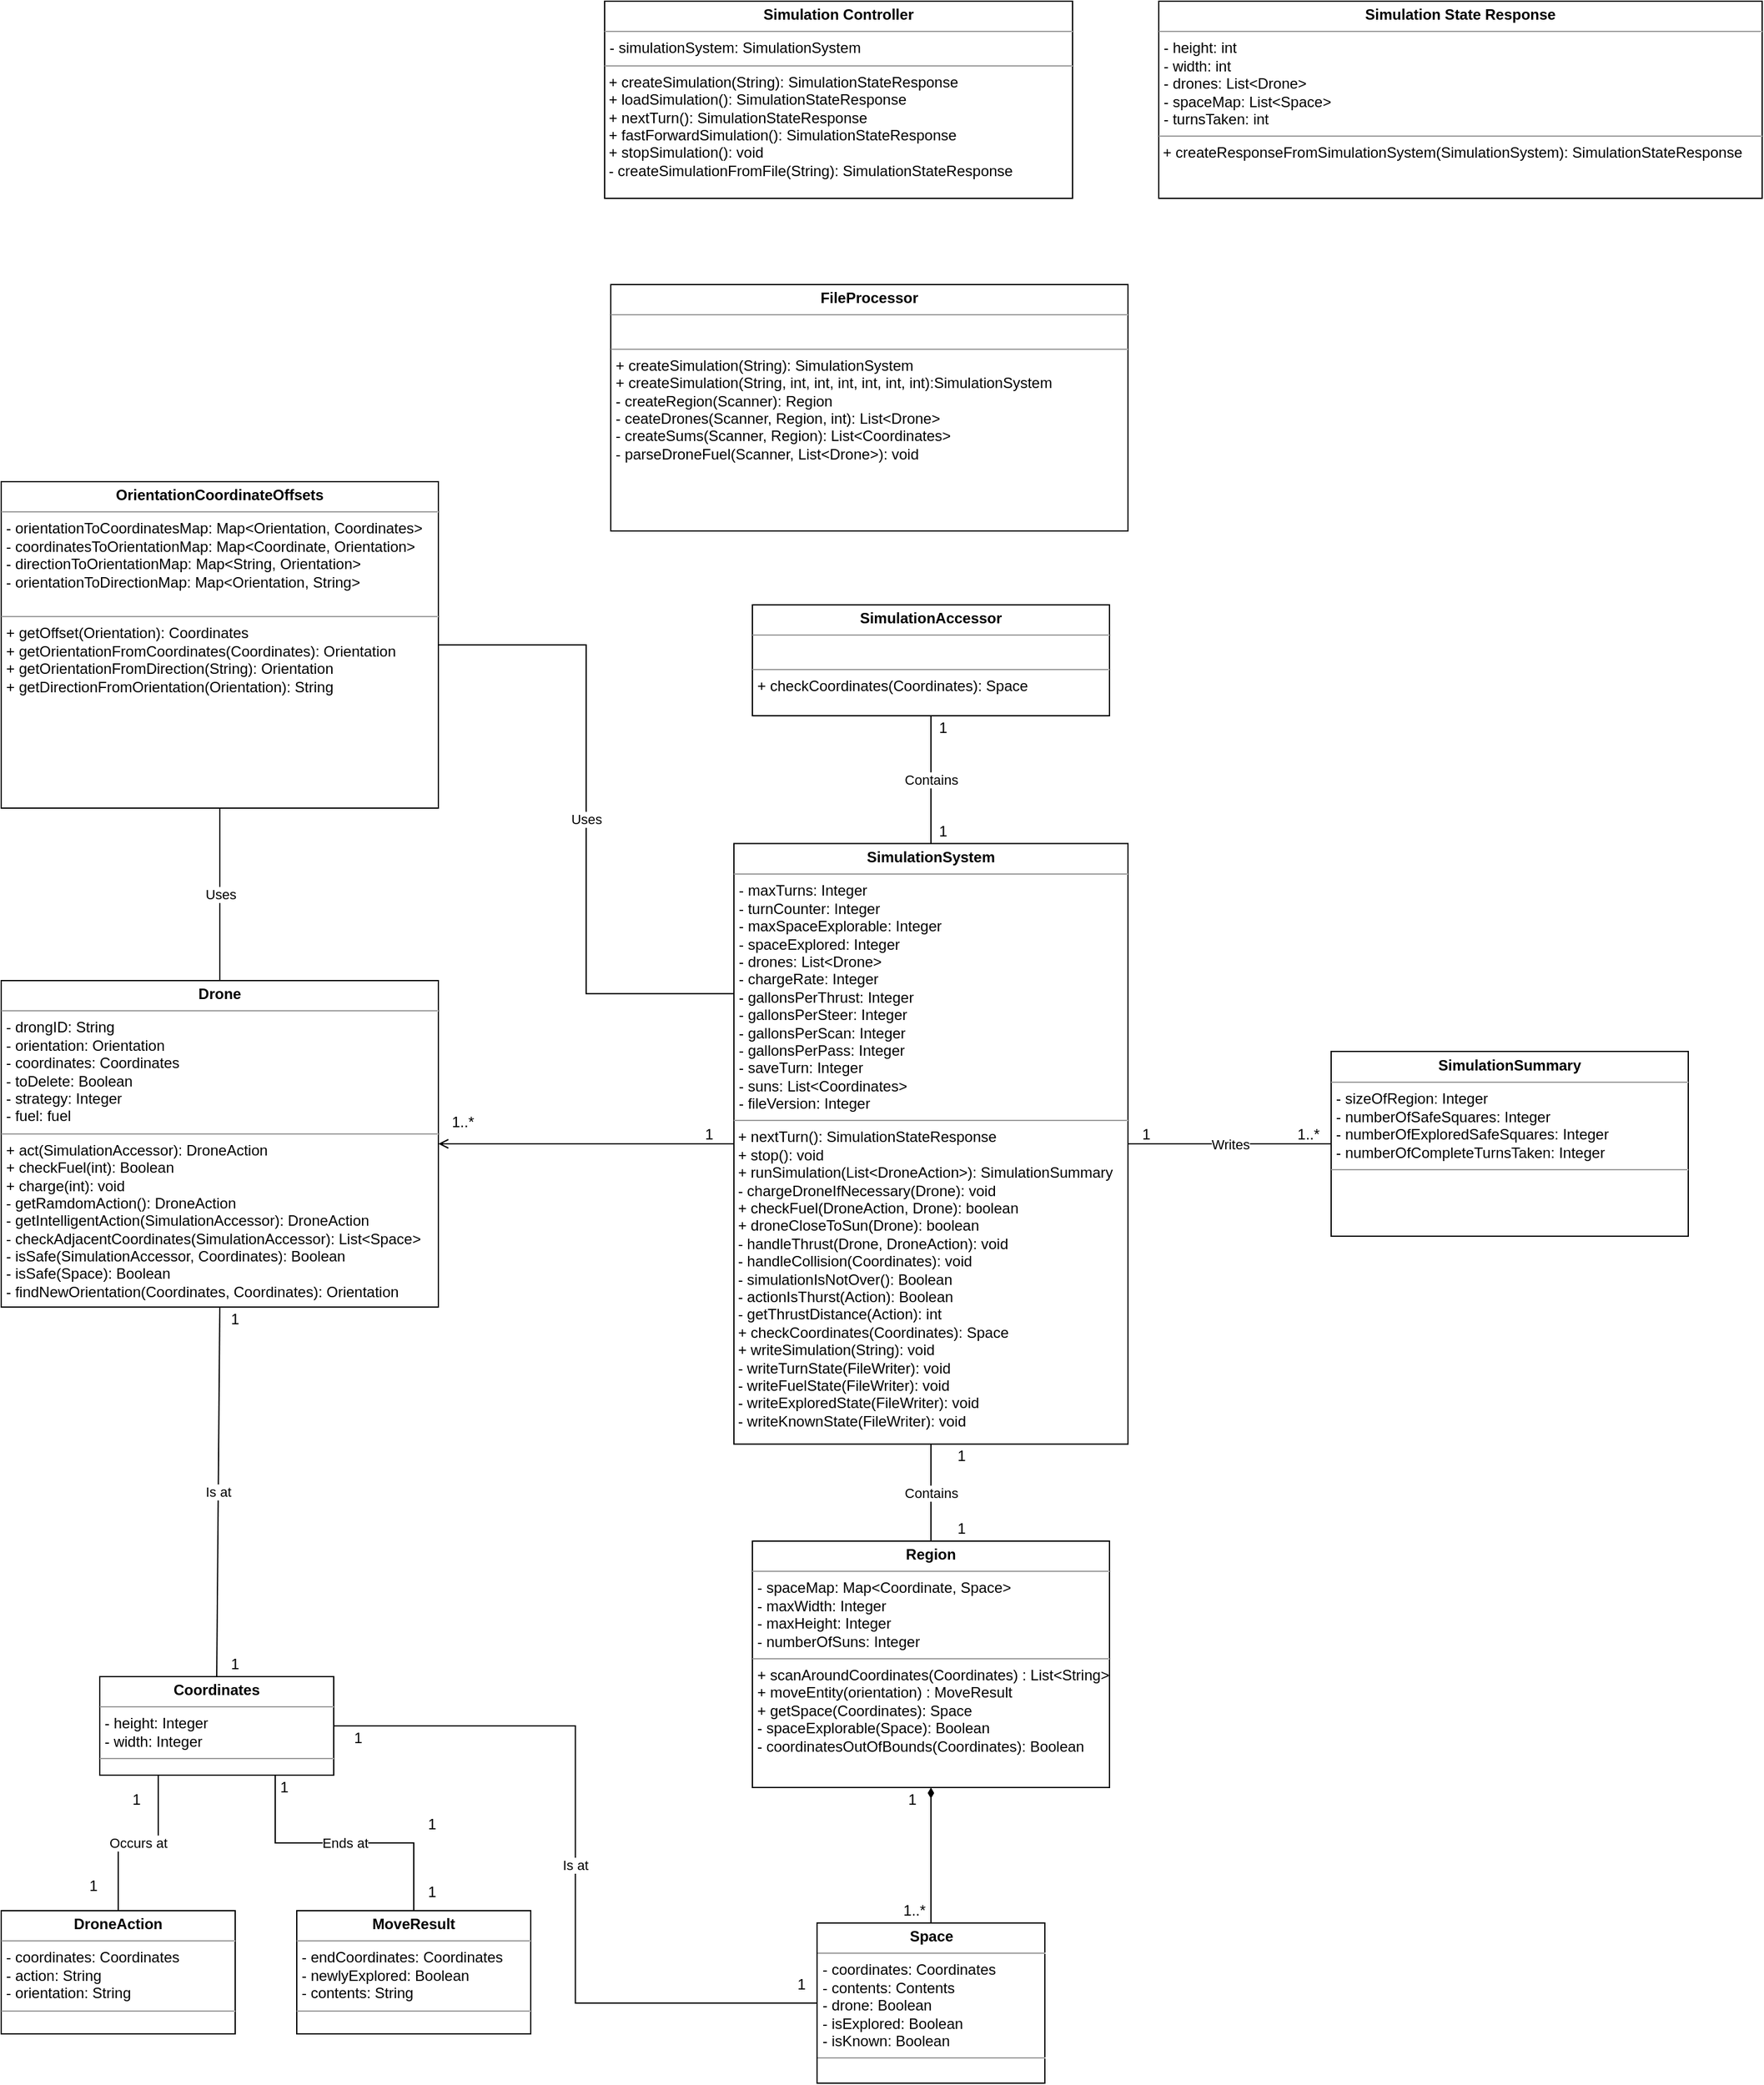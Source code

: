 <mxfile version="12.9.11" type="device"><diagram name="Copy of Page-1" id="5SfpLeDk5XvXqXmt-4mr"><mxGraphModel dx="2844" dy="2624" grid="1" gridSize="10" guides="1" tooltips="1" connect="1" arrows="1" fold="1" page="1" pageScale="1" pageWidth="850" pageHeight="1100" background="#ffffff" math="0" shadow="0"><root><mxCell id="59lSTnm4KR1USCIfCe0m-0"/><mxCell id="59lSTnm4KR1USCIfCe0m-1" parent="59lSTnm4KR1USCIfCe0m-0"/><mxCell id="uv39i1di2j0Zp7l3vfiI-0" value="Contains" style="edgeStyle=orthogonalEdgeStyle;rounded=0;orthogonalLoop=1;jettySize=auto;html=1;exitX=0.5;exitY=1;exitDx=0;exitDy=0;entryX=0.5;entryY=0;entryDx=0;entryDy=0;endArrow=none;endFill=0;startArrow=none;startFill=0;targetPerimeterSpacing=50;" parent="59lSTnm4KR1USCIfCe0m-1" source="59lSTnm4KR1USCIfCe0m-3" target="59lSTnm4KR1USCIfCe0m-6" edge="1"><mxGeometry relative="1" as="geometry"/></mxCell><mxCell id="59lSTnm4KR1USCIfCe0m-3" value="&lt;p style=&quot;margin: 0px ; margin-top: 4px ; text-align: center&quot;&gt;&lt;b&gt;SimulationSystem&lt;/b&gt;&lt;/p&gt;&lt;hr size=&quot;1&quot;&gt;&lt;p style=&quot;margin: 0px ; margin-left: 4px&quot;&gt;- maxTurns: Integer&lt;/p&gt;&lt;p style=&quot;margin: 0px ; margin-left: 4px&quot;&gt;- turnCounter: Integer&lt;/p&gt;&lt;p style=&quot;margin: 0px ; margin-left: 4px&quot;&gt;- maxSpaceExplorable: Integer&lt;/p&gt;&lt;p style=&quot;margin: 0px ; margin-left: 4px&quot;&gt;- spaceExplored: Integer&lt;/p&gt;&lt;p style=&quot;margin: 0px ; margin-left: 4px&quot;&gt;- drones: List&amp;lt;Drone&amp;gt;&lt;/p&gt;&lt;p style=&quot;margin: 0px ; margin-left: 4px&quot;&gt;- chargeRate: Integer&lt;/p&gt;&lt;p style=&quot;margin: 0px ; margin-left: 4px&quot;&gt;- gallonsPerThrust: Integer&lt;/p&gt;&lt;p style=&quot;margin: 0px ; margin-left: 4px&quot;&gt;- gallonsPerSteer: Integer&lt;/p&gt;&lt;p style=&quot;margin: 0px ; margin-left: 4px&quot;&gt;- gallonsPerScan: Integer&lt;/p&gt;&lt;p style=&quot;margin: 0px ; margin-left: 4px&quot;&gt;- gallonsPerPass: Integer&lt;/p&gt;&lt;p style=&quot;margin: 0px ; margin-left: 4px&quot;&gt;- saveTurn: Integer&lt;/p&gt;&lt;p style=&quot;margin: 0px ; margin-left: 4px&quot;&gt;- suns: List&amp;lt;Coordinates&amp;gt;&lt;/p&gt;&lt;p style=&quot;margin: 0px ; margin-left: 4px&quot;&gt;- fileVersion: Integer&lt;/p&gt;&lt;hr size=&quot;1&quot;&gt;&lt;p style=&quot;margin: 0px ; margin-left: 4px&quot;&gt;&lt;/p&gt;&amp;nbsp;+ nextTurn(): SimulationStateResponse&lt;br&gt;&amp;nbsp;+ stop(): void&lt;br&gt;&amp;nbsp;+ runSimulation(List&amp;lt;DroneAction&amp;gt;): SimulationSummary&lt;br&gt;&amp;nbsp;- chargeDroneIfNecessary(Drone): void&lt;br&gt;&amp;nbsp;+ checkFuel(DroneAction, Drone): boolean&lt;br&gt;&amp;nbsp;+ droneCloseToSun(Drone): boolean&lt;br&gt;&amp;nbsp;- handleThrust(Drone, DroneAction): void&lt;br&gt;&amp;nbsp;- handleCollision(Coordinates): void&lt;br&gt;&amp;nbsp;- simulationIsNotOver(): Boolean&lt;br&gt;&amp;nbsp;- actionIsThurst(Action): Boolean&lt;br&gt;&amp;nbsp;- getThrustDistance(Action): int&lt;br&gt;&amp;nbsp;+ checkCoordinates(Coordinates): Space&lt;br&gt;&amp;nbsp;+ writeSimulation(String): void&lt;br&gt;&amp;nbsp;- writeTurnState(FileWriter): void&lt;br&gt;&amp;nbsp;- writeFuelState(FileWriter): void&lt;br&gt;&amp;nbsp;- writeExploredState(FileWriter): void&lt;br&gt;&amp;nbsp;- writeKnownState(FileWriter): void&lt;br&gt;&lt;p style=&quot;margin: 0px 0px 0px 4px&quot;&gt;&lt;br&gt;&lt;/p&gt;" style="verticalAlign=top;align=left;overflow=fill;fontSize=12;fontFamily=Helvetica;html=1;rounded=0;shadow=0;comic=0;labelBackgroundColor=none;strokeWidth=1" parent="59lSTnm4KR1USCIfCe0m-1" vertex="1"><mxGeometry x="955" y="-56.25" width="320" height="487.5" as="geometry"/></mxCell><mxCell id="7eehY4_amQdBpkx6yudO-5" style="edgeStyle=orthogonalEdgeStyle;rounded=0;orthogonalLoop=1;jettySize=auto;html=1;exitX=1;exitY=0.5;exitDx=0;exitDy=0;entryX=0;entryY=0.5;entryDx=0;entryDy=0;startArrow=open;startFill=0;endArrow=none;endFill=0;targetPerimeterSpacing=50;" parent="59lSTnm4KR1USCIfCe0m-1" source="59lSTnm4KR1USCIfCe0m-5" target="59lSTnm4KR1USCIfCe0m-3" edge="1"><mxGeometry relative="1" as="geometry"/></mxCell><mxCell id="59lSTnm4KR1USCIfCe0m-5" value="&lt;p style=&quot;margin: 0px ; margin-top: 4px ; text-align: center&quot;&gt;&lt;b&gt;Drone&lt;/b&gt;&lt;/p&gt;&lt;hr size=&quot;1&quot;&gt;&lt;p style=&quot;margin: 0px ; margin-left: 4px&quot;&gt;- drongID: String&lt;/p&gt;&lt;p style=&quot;margin: 0px ; margin-left: 4px&quot;&gt;- orientation: Orientation&lt;/p&gt;&lt;p style=&quot;margin: 0px ; margin-left: 4px&quot;&gt;- coordinates: Coordinates&lt;/p&gt;&lt;p style=&quot;margin: 0px ; margin-left: 4px&quot;&gt;- toDelete: Boolean&lt;/p&gt;&lt;p style=&quot;margin: 0px ; margin-left: 4px&quot;&gt;- strategy: Integer&lt;/p&gt;&lt;p style=&quot;margin: 0px ; margin-left: 4px&quot;&gt;- fuel: fuel&lt;/p&gt;&lt;hr size=&quot;1&quot;&gt;&lt;p style=&quot;margin: 0px ; margin-left: 4px&quot;&gt;+ act(SimulationAccessor): DroneAction&lt;/p&gt;&lt;p style=&quot;margin: 0px ; margin-left: 4px&quot;&gt;+ checkFuel(int): Boolean&lt;/p&gt;&lt;p style=&quot;margin: 0px ; margin-left: 4px&quot;&gt;+ charge(int): void&lt;/p&gt;&lt;p style=&quot;margin: 0px ; margin-left: 4px&quot;&gt;- getRamdomAction(): DroneAction&lt;/p&gt;&lt;p style=&quot;margin: 0px ; margin-left: 4px&quot;&gt;- getIntelligentAction(SimulationAccessor): DroneAction&lt;/p&gt;&lt;p style=&quot;margin: 0px ; margin-left: 4px&quot;&gt;- checkAdjacentCoordinates(SimulationAccessor): List&amp;lt;Space&amp;gt;&lt;/p&gt;&lt;p style=&quot;margin: 0px ; margin-left: 4px&quot;&gt;- isSafe(SimulationAccessor, Coordinates): Boolean&lt;/p&gt;&lt;p style=&quot;margin: 0px ; margin-left: 4px&quot;&gt;- isSafe(Space): Boolean&lt;/p&gt;&lt;p style=&quot;margin: 0px ; margin-left: 4px&quot;&gt;- findNewOrientation(Coordinates, Coordinates): Orientation&lt;/p&gt;&lt;p style=&quot;margin: 0px ; margin-left: 4px&quot;&gt;&lt;br&gt;&lt;/p&gt;" style="verticalAlign=top;align=left;overflow=fill;fontSize=12;fontFamily=Helvetica;html=1;rounded=0;shadow=0;comic=0;labelBackgroundColor=none;strokeWidth=1" parent="59lSTnm4KR1USCIfCe0m-1" vertex="1"><mxGeometry x="360" y="55" width="355" height="265" as="geometry"/></mxCell><mxCell id="59lSTnm4KR1USCIfCe0m-6" value="&lt;p style=&quot;margin: 0px ; margin-top: 4px ; text-align: center&quot;&gt;&lt;b&gt;Region&lt;/b&gt;&lt;/p&gt;&lt;hr size=&quot;1&quot;&gt;&lt;p style=&quot;margin: 0px ; margin-left: 4px&quot;&gt;- spaceMap: Map&amp;lt;Coordinate, Space&amp;gt;&lt;/p&gt;&lt;p style=&quot;margin: 0px ; margin-left: 4px&quot;&gt;- maxWidth: Integer&lt;/p&gt;&lt;p style=&quot;margin: 0px ; margin-left: 4px&quot;&gt;- maxHeight: Integer&lt;/p&gt;&lt;p style=&quot;margin: 0px ; margin-left: 4px&quot;&gt;- numberOfSuns: Integer&lt;/p&gt;&lt;hr size=&quot;1&quot;&gt;&lt;p style=&quot;margin: 0px ; margin-left: 4px&quot;&gt;+ scanAroundCoordinates(Coordinates) : List&amp;lt;String&amp;gt;&lt;/p&gt;&lt;p style=&quot;margin: 0px ; margin-left: 4px&quot;&gt;+ moveEntity(orientation) : MoveResult&lt;/p&gt;&lt;p style=&quot;margin: 0px ; margin-left: 4px&quot;&gt;+ getSpace(Coordinates): Space&lt;/p&gt;&lt;p style=&quot;margin: 0px ; margin-left: 4px&quot;&gt;- spaceExplorable(Space): Boolean&lt;br&gt;&lt;/p&gt;&lt;p style=&quot;margin: 0px ; margin-left: 4px&quot;&gt;- coordinatesOutOfBounds(Coordinates): Boolean&lt;/p&gt;&lt;p style=&quot;margin: 0px ; margin-left: 4px&quot;&gt;&lt;br&gt;&lt;/p&gt;" style="verticalAlign=top;align=left;overflow=fill;fontSize=12;fontFamily=Helvetica;html=1;rounded=0;shadow=0;comic=0;labelBackgroundColor=none;strokeWidth=1" parent="59lSTnm4KR1USCIfCe0m-1" vertex="1"><mxGeometry x="970" y="510" width="290" height="200" as="geometry"/></mxCell><mxCell id="7eehY4_amQdBpkx6yudO-3" style="edgeStyle=orthogonalEdgeStyle;rounded=0;orthogonalLoop=1;jettySize=auto;html=1;exitX=0.5;exitY=0;exitDx=0;exitDy=0;entryX=0.5;entryY=1;entryDx=0;entryDy=0;startArrow=none;startFill=0;endArrow=diamondThin;endFill=1;targetPerimeterSpacing=50;" parent="59lSTnm4KR1USCIfCe0m-1" source="59lSTnm4KR1USCIfCe0m-8" target="59lSTnm4KR1USCIfCe0m-6" edge="1"><mxGeometry relative="1" as="geometry"/></mxCell><mxCell id="59lSTnm4KR1USCIfCe0m-8" value="&lt;p style=&quot;margin: 0px ; margin-top: 4px ; text-align: center&quot;&gt;&lt;b&gt;Space&lt;/b&gt;&lt;/p&gt;&lt;hr size=&quot;1&quot;&gt;&lt;p style=&quot;margin: 0px ; margin-left: 4px&quot;&gt;- coordinates: Coordinates&lt;/p&gt;&lt;p style=&quot;margin: 0px ; margin-left: 4px&quot;&gt;- contents: Contents&lt;/p&gt;&lt;p style=&quot;margin: 0px ; margin-left: 4px&quot;&gt;- drone: Boolean&lt;/p&gt;&lt;p style=&quot;margin: 0px ; margin-left: 4px&quot;&gt;- isExplored: Boolean&lt;/p&gt;&lt;p style=&quot;margin: 0px ; margin-left: 4px&quot;&gt;- isKnown: Boolean&lt;/p&gt;&lt;hr size=&quot;1&quot;&gt;&lt;p style=&quot;margin: 0px ; margin-left: 4px&quot;&gt;&lt;br&gt;&lt;/p&gt;" style="verticalAlign=top;align=left;overflow=fill;fontSize=12;fontFamily=Helvetica;html=1;rounded=0;shadow=0;comic=0;labelBackgroundColor=none;strokeWidth=1" parent="59lSTnm4KR1USCIfCe0m-1" vertex="1"><mxGeometry x="1022.5" y="820" width="185" height="130" as="geometry"/></mxCell><mxCell id="7eehY4_amQdBpkx6yudO-9" value="Is at" style="edgeStyle=orthogonalEdgeStyle;rounded=0;orthogonalLoop=1;jettySize=auto;html=1;exitX=1;exitY=0.5;exitDx=0;exitDy=0;entryX=0;entryY=0.5;entryDx=0;entryDy=0;startArrow=none;startFill=0;endArrow=none;endFill=0;targetPerimeterSpacing=50;" parent="59lSTnm4KR1USCIfCe0m-1" source="59lSTnm4KR1USCIfCe0m-10" target="59lSTnm4KR1USCIfCe0m-8" edge="1"><mxGeometry relative="1" as="geometry"/></mxCell><mxCell id="7eehY4_amQdBpkx6yudO-14" value="Occurs at" style="edgeStyle=orthogonalEdgeStyle;rounded=0;orthogonalLoop=1;jettySize=auto;html=1;exitX=0.25;exitY=1;exitDx=0;exitDy=0;entryX=0.5;entryY=0;entryDx=0;entryDy=0;startArrow=none;startFill=0;endArrow=none;endFill=0;targetPerimeterSpacing=50;" parent="59lSTnm4KR1USCIfCe0m-1" source="59lSTnm4KR1USCIfCe0m-10" target="OOZ_RJl0WrJFB74rmdFn-1" edge="1"><mxGeometry relative="1" as="geometry"/></mxCell><mxCell id="7eehY4_amQdBpkx6yudO-15" value="Ends at" style="edgeStyle=orthogonalEdgeStyle;rounded=0;orthogonalLoop=1;jettySize=auto;html=1;exitX=0.75;exitY=1;exitDx=0;exitDy=0;entryX=0.5;entryY=0;entryDx=0;entryDy=0;startArrow=none;startFill=0;endArrow=none;endFill=0;targetPerimeterSpacing=50;" parent="59lSTnm4KR1USCIfCe0m-1" source="59lSTnm4KR1USCIfCe0m-10" target="OOZ_RJl0WrJFB74rmdFn-2" edge="1"><mxGeometry relative="1" as="geometry"/></mxCell><mxCell id="59lSTnm4KR1USCIfCe0m-10" value="&lt;p style=&quot;margin: 0px ; margin-top: 4px ; text-align: center&quot;&gt;&lt;b&gt;Coordinates&lt;/b&gt;&lt;/p&gt;&lt;hr size=&quot;1&quot;&gt;&lt;p style=&quot;margin: 0px ; margin-left: 4px&quot;&gt;- height: Integer&lt;/p&gt;&lt;p style=&quot;margin: 0px ; margin-left: 4px&quot;&gt;- width: Integer&lt;/p&gt;&lt;hr size=&quot;1&quot;&gt;&lt;p style=&quot;margin: 0px ; margin-left: 4px&quot;&gt;&lt;br&gt;&lt;/p&gt;" style="verticalAlign=top;align=left;overflow=fill;fontSize=12;fontFamily=Helvetica;html=1;rounded=0;shadow=0;comic=0;labelBackgroundColor=none;strokeWidth=1" parent="59lSTnm4KR1USCIfCe0m-1" vertex="1"><mxGeometry x="440" y="620" width="190" height="80" as="geometry"/></mxCell><mxCell id="LHwPTOjBfaHMRT_nRvwf-1" value="1" style="text;html=1;strokeColor=none;fillColor=none;align=center;verticalAlign=middle;whiteSpace=wrap;rounded=0;" parent="59lSTnm4KR1USCIfCe0m-1" vertex="1"><mxGeometry x="1080" y="710" width="40" height="20" as="geometry"/></mxCell><mxCell id="LHwPTOjBfaHMRT_nRvwf-2" value="&amp;nbsp;1..*" style="text;html=1;strokeColor=none;fillColor=none;align=center;verticalAlign=middle;whiteSpace=wrap;rounded=0;" parent="59lSTnm4KR1USCIfCe0m-1" vertex="1"><mxGeometry x="1080" y="800" width="40" height="20" as="geometry"/></mxCell><mxCell id="LHwPTOjBfaHMRT_nRvwf-5" value="1..*" style="text;html=1;strokeColor=none;fillColor=none;align=center;verticalAlign=middle;whiteSpace=wrap;rounded=0;" parent="59lSTnm4KR1USCIfCe0m-1" vertex="1"><mxGeometry x="715" y="160" width="40" height="20" as="geometry"/></mxCell><mxCell id="LHwPTOjBfaHMRT_nRvwf-6" value="Is at" style="endArrow=none;html=1;entryX=0.5;entryY=1;entryDx=0;entryDy=0;exitX=0.5;exitY=0;exitDx=0;exitDy=0;endFill=0;" parent="59lSTnm4KR1USCIfCe0m-1" source="59lSTnm4KR1USCIfCe0m-10" target="59lSTnm4KR1USCIfCe0m-5" edge="1"><mxGeometry width="50" height="50" relative="1" as="geometry"><mxPoint x="150" y="460" as="sourcePoint"/><mxPoint x="200" y="410" as="targetPoint"/></mxGeometry></mxCell><mxCell id="LHwPTOjBfaHMRT_nRvwf-7" value="1" style="text;html=1;strokeColor=none;fillColor=none;align=center;verticalAlign=middle;whiteSpace=wrap;rounded=0;" parent="59lSTnm4KR1USCIfCe0m-1" vertex="1"><mxGeometry x="630" y="660" width="40" height="20" as="geometry"/></mxCell><mxCell id="LHwPTOjBfaHMRT_nRvwf-8" value="1" style="text;html=1;strokeColor=none;fillColor=none;align=center;verticalAlign=middle;whiteSpace=wrap;rounded=0;" parent="59lSTnm4KR1USCIfCe0m-1" vertex="1"><mxGeometry x="530" y="600" width="40" height="20" as="geometry"/></mxCell><mxCell id="OOZ_RJl0WrJFB74rmdFn-1" value="&lt;p style=&quot;margin: 0px ; margin-top: 4px ; text-align: center&quot;&gt;&lt;b&gt;DroneAction&lt;/b&gt;&lt;/p&gt;&lt;hr size=&quot;1&quot;&gt;&lt;p style=&quot;margin: 0px ; margin-left: 4px&quot;&gt;- coordinates: Coordinates&lt;/p&gt;&lt;p style=&quot;margin: 0px ; margin-left: 4px&quot;&gt;- action: String&lt;/p&gt;&lt;p style=&quot;margin: 0px ; margin-left: 4px&quot;&gt;- orientation: String&lt;/p&gt;&lt;hr size=&quot;1&quot;&gt;&lt;p style=&quot;margin: 0px ; margin-left: 4px&quot;&gt;&lt;br&gt;&lt;/p&gt;" style="verticalAlign=top;align=left;overflow=fill;fontSize=12;fontFamily=Helvetica;html=1;rounded=0;shadow=0;comic=0;labelBackgroundColor=none;strokeWidth=1" parent="59lSTnm4KR1USCIfCe0m-1" vertex="1"><mxGeometry x="360" y="810" width="190" height="100" as="geometry"/></mxCell><mxCell id="OOZ_RJl0WrJFB74rmdFn-2" value="&lt;p style=&quot;margin: 0px ; margin-top: 4px ; text-align: center&quot;&gt;&lt;b&gt;MoveResult&lt;/b&gt;&lt;/p&gt;&lt;hr size=&quot;1&quot;&gt;&lt;p style=&quot;margin: 0px ; margin-left: 4px&quot;&gt;- endCoordinates: Coordinates&lt;br&gt;&lt;/p&gt;&lt;p style=&quot;margin: 0px ; margin-left: 4px&quot;&gt;- newlyExplored: Boolean&lt;/p&gt;&lt;p style=&quot;margin: 0px ; margin-left: 4px&quot;&gt;- contents: String&lt;/p&gt;&lt;hr size=&quot;1&quot;&gt;&lt;p style=&quot;margin: 0px ; margin-left: 4px&quot;&gt;&lt;br&gt;&lt;/p&gt;" style="verticalAlign=top;align=left;overflow=fill;fontSize=12;fontFamily=Helvetica;html=1;rounded=0;shadow=0;comic=0;labelBackgroundColor=none;strokeWidth=1" parent="59lSTnm4KR1USCIfCe0m-1" vertex="1"><mxGeometry x="600" y="810" width="190" height="100" as="geometry"/></mxCell><mxCell id="7eehY4_amQdBpkx6yudO-12" value="1" style="text;html=1;strokeColor=none;fillColor=none;align=center;verticalAlign=middle;whiteSpace=wrap;rounded=0;" parent="59lSTnm4KR1USCIfCe0m-1" vertex="1"><mxGeometry x="450" y="710" width="40" height="20" as="geometry"/></mxCell><mxCell id="7eehY4_amQdBpkx6yudO-13" value="1" style="text;html=1;strokeColor=none;fillColor=none;align=center;verticalAlign=middle;whiteSpace=wrap;rounded=0;" parent="59lSTnm4KR1USCIfCe0m-1" vertex="1"><mxGeometry x="415" y="780" width="40" height="20" as="geometry"/></mxCell><mxCell id="7eehY4_amQdBpkx6yudO-17" value="1" style="text;html=1;strokeColor=none;fillColor=none;align=center;verticalAlign=middle;whiteSpace=wrap;rounded=0;" parent="59lSTnm4KR1USCIfCe0m-1" vertex="1"><mxGeometry x="570" y="700" width="40" height="20" as="geometry"/></mxCell><mxCell id="7eehY4_amQdBpkx6yudO-18" value="1" style="text;html=1;strokeColor=none;fillColor=none;align=center;verticalAlign=middle;whiteSpace=wrap;rounded=0;" parent="59lSTnm4KR1USCIfCe0m-1" vertex="1"><mxGeometry x="690" y="730" width="40" height="20" as="geometry"/></mxCell><mxCell id="s1JzgeHs61IuxuhlYvpp-1" value="&lt;p style=&quot;margin: 0px ; margin-top: 4px ; text-align: center&quot;&gt;&lt;b&gt;SimulationSummary&lt;/b&gt;&lt;/p&gt;&lt;hr size=&quot;1&quot;&gt;&lt;p style=&quot;margin: 0px ; margin-left: 4px&quot;&gt;- sizeOfRegion: Integer&lt;/p&gt;&lt;p style=&quot;margin: 0px ; margin-left: 4px&quot;&gt;- numberOfSafeSquares: Integer&lt;/p&gt;&lt;p style=&quot;margin: 0px ; margin-left: 4px&quot;&gt;- numberOfExploredSafeSquares: Integer&lt;/p&gt;&lt;p style=&quot;margin: 0px ; margin-left: 4px&quot;&gt;- numberOfCompleteTurnsTaken: Integer&lt;/p&gt;&lt;hr size=&quot;1&quot;&gt;&lt;p style=&quot;margin: 0px ; margin-left: 4px&quot;&gt;&lt;br&gt;&lt;/p&gt;" style="verticalAlign=top;align=left;overflow=fill;fontSize=12;fontFamily=Helvetica;html=1;rounded=0;shadow=0;comic=0;labelBackgroundColor=none;strokeWidth=1" parent="59lSTnm4KR1USCIfCe0m-1" vertex="1"><mxGeometry x="1440" y="112.5" width="290" height="150" as="geometry"/></mxCell><mxCell id="s1JzgeHs61IuxuhlYvpp-2" value="&lt;p style=&quot;margin: 0px ; margin-top: 4px ; text-align: center&quot;&gt;&lt;b&gt;SimulationAccessor&lt;/b&gt;&lt;/p&gt;&lt;hr size=&quot;1&quot;&gt;&lt;p style=&quot;margin: 0px ; margin-left: 4px&quot;&gt;&lt;br&gt;&lt;/p&gt;&lt;hr size=&quot;1&quot;&gt;&lt;p style=&quot;margin: 0px ; margin-left: 4px&quot;&gt;+ checkCoordinates(Coordinates): Space&lt;/p&gt;" style="verticalAlign=top;align=left;overflow=fill;fontSize=12;fontFamily=Helvetica;html=1;rounded=0;shadow=0;comic=0;labelBackgroundColor=none;strokeWidth=1" parent="59lSTnm4KR1USCIfCe0m-1" vertex="1"><mxGeometry x="970" y="-250" width="290" height="90" as="geometry"/></mxCell><mxCell id="s1JzgeHs61IuxuhlYvpp-4" value="Contains" style="edgeStyle=orthogonalEdgeStyle;rounded=0;orthogonalLoop=1;jettySize=auto;html=1;exitX=0.5;exitY=0;exitDx=0;exitDy=0;entryX=0.5;entryY=1;entryDx=0;entryDy=0;endArrow=none;endFill=0;startArrow=none;startFill=0;targetPerimeterSpacing=50;" parent="59lSTnm4KR1USCIfCe0m-1" source="59lSTnm4KR1USCIfCe0m-3" target="s1JzgeHs61IuxuhlYvpp-2" edge="1"><mxGeometry relative="1" as="geometry"><mxPoint x="1125" y="31.25" as="sourcePoint"/><mxPoint x="655" y="-70" as="targetPoint"/></mxGeometry></mxCell><mxCell id="s1JzgeHs61IuxuhlYvpp-6" value="Writes" style="edgeStyle=orthogonalEdgeStyle;rounded=0;orthogonalLoop=1;jettySize=auto;html=1;exitX=0;exitY=0.5;exitDx=0;exitDy=0;entryX=1;entryY=0.5;entryDx=0;entryDy=0;endArrow=none;endFill=0;startArrow=none;startFill=0;targetPerimeterSpacing=50;" parent="59lSTnm4KR1USCIfCe0m-1" source="s1JzgeHs61IuxuhlYvpp-1" target="59lSTnm4KR1USCIfCe0m-3" edge="1"><mxGeometry relative="1" as="geometry"><mxPoint x="1780" y="371.25" as="sourcePoint"/><mxPoint x="1310" y="270" as="targetPoint"/></mxGeometry></mxCell><mxCell id="s1JzgeHs61IuxuhlYvpp-8" value="&lt;p style=&quot;margin: 0px ; margin-top: 4px ; text-align: center&quot;&gt;&lt;b&gt;OrientationCoordinateOffsets&lt;/b&gt;&lt;/p&gt;&lt;hr size=&quot;1&quot;&gt;&lt;p style=&quot;margin: 0px ; margin-left: 4px&quot;&gt;- orientationToCoordinatesMap: Map&amp;lt;Orientation, Coordinates&amp;gt;&lt;br&gt;&lt;/p&gt;&lt;p style=&quot;margin: 0px ; margin-left: 4px&quot;&gt;- coordinatesToOrientationMap: Map&amp;lt;Coordinate, Orientation&amp;gt;&lt;/p&gt;&lt;p style=&quot;margin: 0px ; margin-left: 4px&quot;&gt;- directionToOrientationMap: Map&amp;lt;String, Orientation&amp;gt;&lt;/p&gt;&lt;p style=&quot;margin: 0px ; margin-left: 4px&quot;&gt;- orientationToDirectionMap: Map&amp;lt;Orientation, String&amp;gt;&lt;/p&gt;&lt;p style=&quot;margin: 0px ; margin-left: 4px&quot;&gt;&lt;br&gt;&lt;/p&gt;&lt;hr size=&quot;1&quot;&gt;&lt;p style=&quot;margin: 0px ; margin-left: 4px&quot;&gt;&lt;span&gt;+ getOffset(Orientation): Coordinates&lt;/span&gt;&lt;br&gt;&lt;/p&gt;&lt;p style=&quot;margin: 0px ; margin-left: 4px&quot;&gt;&lt;span&gt;+ getOrientationFromCoordinates(Coordinates): Orientation&lt;/span&gt;&lt;/p&gt;&lt;p style=&quot;margin: 0px ; margin-left: 4px&quot;&gt;&lt;span&gt;+ getOrientationFromDirection(String): Orientation&lt;/span&gt;&lt;/p&gt;&lt;p style=&quot;margin: 0px ; margin-left: 4px&quot;&gt;&lt;span&gt;+ getDirectionFromOrientation(Orientation): String&lt;/span&gt;&lt;/p&gt;&lt;p style=&quot;margin: 0px ; margin-left: 4px&quot;&gt;&lt;span&gt;&lt;br&gt;&lt;/span&gt;&lt;/p&gt;&lt;p style=&quot;margin: 0px ; margin-left: 4px&quot;&gt;&lt;br&gt;&lt;/p&gt;" style="verticalAlign=top;align=left;overflow=fill;fontSize=12;fontFamily=Helvetica;html=1;rounded=0;shadow=0;comic=0;labelBackgroundColor=none;strokeWidth=1" parent="59lSTnm4KR1USCIfCe0m-1" vertex="1"><mxGeometry x="360" y="-350" width="355" height="265" as="geometry"/></mxCell><mxCell id="s1JzgeHs61IuxuhlYvpp-10" value="1" style="text;html=1;strokeColor=none;fillColor=none;align=center;verticalAlign=middle;whiteSpace=wrap;rounded=0;" parent="59lSTnm4KR1USCIfCe0m-1" vertex="1"><mxGeometry x="1120" y="431.25" width="40" height="20" as="geometry"/></mxCell><mxCell id="s1JzgeHs61IuxuhlYvpp-11" value="1" style="text;html=1;strokeColor=none;fillColor=none;align=center;verticalAlign=middle;whiteSpace=wrap;rounded=0;" parent="59lSTnm4KR1USCIfCe0m-1" vertex="1"><mxGeometry x="1120" y="490" width="40" height="20" as="geometry"/></mxCell><mxCell id="s1JzgeHs61IuxuhlYvpp-12" value="&amp;nbsp;1..*" style="text;html=1;strokeColor=none;fillColor=none;align=center;verticalAlign=middle;whiteSpace=wrap;rounded=0;" parent="59lSTnm4KR1USCIfCe0m-1" vertex="1"><mxGeometry x="1400" y="170" width="40" height="20" as="geometry"/></mxCell><mxCell id="s1JzgeHs61IuxuhlYvpp-15" value="1" style="text;html=1;strokeColor=none;fillColor=none;align=center;verticalAlign=middle;whiteSpace=wrap;rounded=0;" parent="59lSTnm4KR1USCIfCe0m-1" vertex="1"><mxGeometry x="1275" y="170" width="30" height="20" as="geometry"/></mxCell><mxCell id="s1JzgeHs61IuxuhlYvpp-17" value="1" style="text;html=1;strokeColor=none;fillColor=none;align=center;verticalAlign=middle;whiteSpace=wrap;rounded=0;" parent="59lSTnm4KR1USCIfCe0m-1" vertex="1"><mxGeometry x="920" y="170" width="30" height="20" as="geometry"/></mxCell><mxCell id="s1JzgeHs61IuxuhlYvpp-18" value="1" style="text;html=1;strokeColor=none;fillColor=none;align=center;verticalAlign=middle;whiteSpace=wrap;rounded=0;" parent="59lSTnm4KR1USCIfCe0m-1" vertex="1"><mxGeometry x="1110" y="-76.25" width="30" height="20" as="geometry"/></mxCell><mxCell id="s1JzgeHs61IuxuhlYvpp-21" value="1" style="text;html=1;strokeColor=none;fillColor=none;align=center;verticalAlign=middle;whiteSpace=wrap;rounded=0;" parent="59lSTnm4KR1USCIfCe0m-1" vertex="1"><mxGeometry x="690" y="780" width="40" height="30" as="geometry"/></mxCell><mxCell id="s1JzgeHs61IuxuhlYvpp-24" value="1" style="text;html=1;strokeColor=none;fillColor=none;align=center;verticalAlign=middle;whiteSpace=wrap;rounded=0;" parent="59lSTnm4KR1USCIfCe0m-1" vertex="1"><mxGeometry x="990" y="860" width="40" height="20" as="geometry"/></mxCell><mxCell id="s1JzgeHs61IuxuhlYvpp-25" value="1" style="text;html=1;strokeColor=none;fillColor=none;align=center;verticalAlign=middle;whiteSpace=wrap;rounded=0;" parent="59lSTnm4KR1USCIfCe0m-1" vertex="1"><mxGeometry x="530" y="320" width="40" height="20" as="geometry"/></mxCell><mxCell id="s1JzgeHs61IuxuhlYvpp-30" value="Uses" style="edgeStyle=orthogonalEdgeStyle;rounded=0;orthogonalLoop=1;jettySize=auto;html=1;exitX=0.5;exitY=0;exitDx=0;exitDy=0;endArrow=none;endFill=0;startArrow=none;startFill=0;targetPerimeterSpacing=50;entryX=0.5;entryY=1;entryDx=0;entryDy=0;" parent="59lSTnm4KR1USCIfCe0m-1" source="59lSTnm4KR1USCIfCe0m-5" target="s1JzgeHs61IuxuhlYvpp-8" edge="1"><mxGeometry relative="1" as="geometry"><mxPoint x="500" y="27.5" as="sourcePoint"/><mxPoint x="525" y="-56.25" as="targetPoint"/></mxGeometry></mxCell><mxCell id="s1JzgeHs61IuxuhlYvpp-31" value="Uses" style="edgeStyle=orthogonalEdgeStyle;rounded=0;orthogonalLoop=1;jettySize=auto;html=1;exitX=0;exitY=0.25;exitDx=0;exitDy=0;endArrow=none;endFill=0;startArrow=none;startFill=0;targetPerimeterSpacing=50;entryX=1;entryY=0.5;entryDx=0;entryDy=0;" parent="59lSTnm4KR1USCIfCe0m-1" source="59lSTnm4KR1USCIfCe0m-3" target="s1JzgeHs61IuxuhlYvpp-8" edge="1"><mxGeometry relative="1" as="geometry"><mxPoint x="547.5" y="65" as="sourcePoint"/><mxPoint x="547.5" y="-75" as="targetPoint"/></mxGeometry></mxCell><mxCell id="s1JzgeHs61IuxuhlYvpp-36" value="1" style="text;html=1;strokeColor=none;fillColor=none;align=center;verticalAlign=middle;whiteSpace=wrap;rounded=0;" parent="59lSTnm4KR1USCIfCe0m-1" vertex="1"><mxGeometry x="1110" y="-160" width="30" height="20" as="geometry"/></mxCell><mxCell id="s1JzgeHs61IuxuhlYvpp-39" value="&lt;p style=&quot;margin: 0px ; margin-top: 4px ; text-align: center&quot;&gt;&lt;b&gt;FileProcessor&lt;/b&gt;&lt;/p&gt;&lt;hr size=&quot;1&quot;&gt;&lt;p style=&quot;margin: 0px ; margin-left: 4px&quot;&gt;&lt;br&gt;&lt;/p&gt;&lt;hr size=&quot;1&quot;&gt;&lt;p style=&quot;margin: 0px ; margin-left: 4px&quot;&gt;+ createSimulation(String): SimulationSystem&lt;/p&gt;&lt;p style=&quot;margin: 0px ; margin-left: 4px&quot;&gt;+ createSimulation(String, int, int, int, int, int, int):SimulationSystem&lt;/p&gt;&lt;p style=&quot;margin: 0px ; margin-left: 4px&quot;&gt;- createRegion(Scanner): Region&lt;/p&gt;&lt;p style=&quot;margin: 0px ; margin-left: 4px&quot;&gt;- ceateDrones(Scanner, Region, int): List&amp;lt;Drone&amp;gt;&lt;/p&gt;&lt;p style=&quot;margin: 0px ; margin-left: 4px&quot;&gt;- createSums(Scanner, Region): List&amp;lt;Coordinates&amp;gt;&lt;br&gt;- parseDroneFuel(Scanner, List&amp;lt;Drone&amp;gt;): void&lt;/p&gt;" style="verticalAlign=top;align=left;overflow=fill;fontSize=12;fontFamily=Helvetica;html=1;rounded=0;shadow=0;comic=0;labelBackgroundColor=none;strokeWidth=1" parent="59lSTnm4KR1USCIfCe0m-1" vertex="1"><mxGeometry x="855" y="-510" width="420" height="200" as="geometry"/></mxCell><mxCell id="DWfYDBwbiYyxkYMuWRb7-1" value="&lt;p style=&quot;margin: 0px ; margin-top: 4px ; text-align: center&quot;&gt;&lt;b&gt;Simulation Controller&lt;/b&gt;&lt;/p&gt;&lt;hr size=&quot;1&quot;&gt;&lt;p style=&quot;margin: 0px ; margin-left: 4px&quot;&gt;- simulationSystem: SimulationSystem&lt;br&gt;&lt;/p&gt;&lt;hr size=&quot;1&quot;&gt;&lt;p style=&quot;margin: 0px ; margin-left: 4px&quot;&gt;&lt;/p&gt;&amp;nbsp;+ createSimulation(String): SimulationStateResponse&lt;br&gt;&amp;nbsp;+ loadSimulation(): SimulationStateResponse&lt;br&gt;&amp;nbsp;+ nextTurn(): SimulationStateResponse&lt;br&gt;&amp;nbsp;+ fastForwardSimulation(): SimulationStateResponse&lt;br&gt;&amp;nbsp;+ stopSimulation(): void&lt;br&gt;&amp;nbsp;- createSimulationFromFile(String): SimulationStateResponse&lt;br&gt;&lt;p style=&quot;margin: 0px 0px 0px 4px&quot;&gt;&lt;br&gt;&lt;/p&gt;" style="verticalAlign=top;align=left;overflow=fill;fontSize=12;fontFamily=Helvetica;html=1;rounded=0;shadow=0;comic=0;labelBackgroundColor=none;strokeWidth=1" vertex="1" parent="59lSTnm4KR1USCIfCe0m-1"><mxGeometry x="850" y="-740" width="380" height="160" as="geometry"/></mxCell><mxCell id="DWfYDBwbiYyxkYMuWRb7-2" value="&lt;p style=&quot;margin: 0px ; margin-top: 4px ; text-align: center&quot;&gt;&lt;b&gt;Simulation State Response&lt;/b&gt;&lt;/p&gt;&lt;hr size=&quot;1&quot;&gt;&lt;p style=&quot;margin: 0px ; margin-left: 4px&quot;&gt;- height: int&lt;br&gt;&lt;/p&gt;&lt;p style=&quot;margin: 0px ; margin-left: 4px&quot;&gt;- width: int&lt;/p&gt;&lt;p style=&quot;margin: 0px ; margin-left: 4px&quot;&gt;- drones: List&amp;lt;Drone&amp;gt;&lt;/p&gt;&lt;p style=&quot;margin: 0px ; margin-left: 4px&quot;&gt;- spaceMap: List&amp;lt;Space&amp;gt;&lt;/p&gt;&lt;p style=&quot;margin: 0px ; margin-left: 4px&quot;&gt;- turnsTaken: int&lt;/p&gt;&lt;hr size=&quot;1&quot;&gt;&lt;p style=&quot;margin: 0px ; margin-left: 4px&quot;&gt;&lt;/p&gt;&amp;nbsp;+ createResponseFromSimulationSystem(SimulationSystem): SimulationStateResponse&amp;nbsp;&lt;span style=&quot;font-family: monospace ; font-size: 0px&quot;&gt;%3CmxGraphModel%3E%3Croot%3E%3CmxCell%20id%3D%220%22%2F%3E%3CmxCell%20id%3D%221%22%20parent%3D%220%22%2F%3E%3CmxCell%20id%3D%222%22%20value%3D%22%26lt%3Bp%20style%3D%26quot%3Bmargin%3A%200px%20%3B%20margin-top%3A%204px%20%3B%20text-align%3A%20center%26quot%3B%26gt%3B%26lt%3Bb%26gt%3BSimulation%20Controller%26lt%3B%2Fb%26gt%3B%26lt%3B%2Fp%26gt%3B%26lt%3Bhr%20size%3D%26quot%3B1%26quot%3B%26gt%3B%26lt%3Bp%20style%3D%26quot%3Bmargin%3A%200px%20%3B%20margin-left%3A%204px%26quot%3B%26gt%3B-%20simulationSystem%3A%20SimulationSystem%26lt%3Bbr%26gt%3B%26lt%3B%2Fp%26gt%3B%26lt%3Bhr%20size%3D%26quot%3B1%26quot%3B%26gt%3B%26lt%3Bp%20style%3D%26quot%3Bmargin%3A%200px%20%3B%20margin-left%3A%204px%26quot%3B%26gt%3B%26lt%3B%2Fp%26gt%3B%26amp%3Bnbsp%3B%2B%20createSimulation(String)%3A%20SimulationStateResponse%26lt%3Bbr%26gt%3B%26amp%3Bnbsp%3B%2B%20loadSimulation()%3A%20SimulationStateResponse%26lt%3Bbr%26gt%3B%26amp%3Bnbsp%3B%2B%20nextTurn()%3A%20SimulationStateResponse%26lt%3Bbr%26gt%3B%26amp%3Bnbsp%3B%2B%20fastForwardSimulation()%3A%20SimulationStateResponse%26lt%3Bbr%26gt%3B%26amp%3Bnbsp%3B%2B%20stopSimulation()%3A%20void%26lt%3Bbr%26gt%3B%26amp%3Bnbsp%3B-%20createSimulationFromFile(String)%3A%20SimulationStateResponse%26lt%3Bbr%26gt%3B%26lt%3Bp%20style%3D%26quot%3Bmargin%3A%200px%200px%200px%204px%26quot%3B%26gt%3B%26lt%3Bbr%26gt%3B%26lt%3B%2Fp%26gt%3B%22%20style%3D%22verticalAlign%3Dtop%3Balign%3Dleft%3Boverflow%3Dfill%3BfontSize%3D12%3BfontFamily%3DHelvetica%3Bhtml%3D1%3Brounded%3D0%3Bshadow%3D0%3Bcomic%3D0%3BlabelBackgroundColor%3Dnone%3BstrokeWidth%3D1%22%20vertex%3D%221%22%20parent%3D%221%22%3E%3CmxGeometry%20x%3D%221395%22%20y%3D%22-216.25%22%20width%3D%22380%22%20height%3D%22160%22%20as%3D%22geometry%22%2F%3E%3C%2FmxCell%3E%3C%2Froot%3E%3C%2FmxGraphModel%3E&amp;nbsp; f&lt;/span&gt;" style="verticalAlign=top;align=left;overflow=fill;fontSize=12;fontFamily=Helvetica;html=1;rounded=0;shadow=0;comic=0;labelBackgroundColor=none;strokeWidth=1" vertex="1" parent="59lSTnm4KR1USCIfCe0m-1"><mxGeometry x="1300" y="-740" width="490" height="160" as="geometry"/></mxCell></root></mxGraphModel></diagram></mxfile>